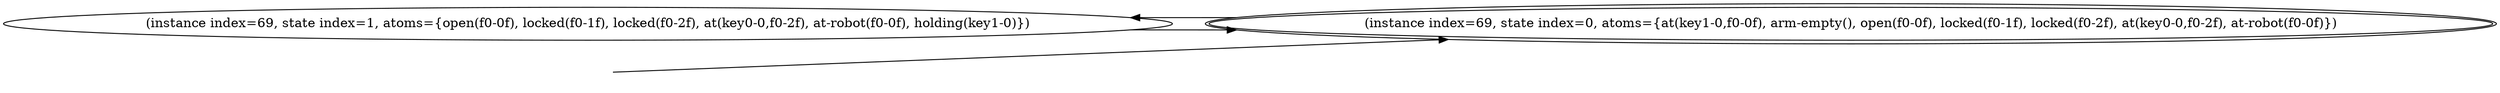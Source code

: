 digraph {
rankdir="LR"
s1[label="(instance index=69, state index=1, atoms={open(f0-0f), locked(f0-1f), locked(f0-2f), at(key0-0,f0-2f), at-robot(f0-0f), holding(key1-0)})"]
s0[peripheries=2,label="(instance index=69, state index=0, atoms={at(key1-0,f0-0f), arm-empty(), open(f0-0f), locked(f0-1f), locked(f0-2f), at(key0-0,f0-2f), at-robot(f0-0f)})"]
Dangling [ label = "", style = invis ]
{ rank = same; Dangling }
Dangling -> s0
{ rank = same; s0}
{ rank = same; s0}
{
s1->s0
}
{
s0->s1
}
}
